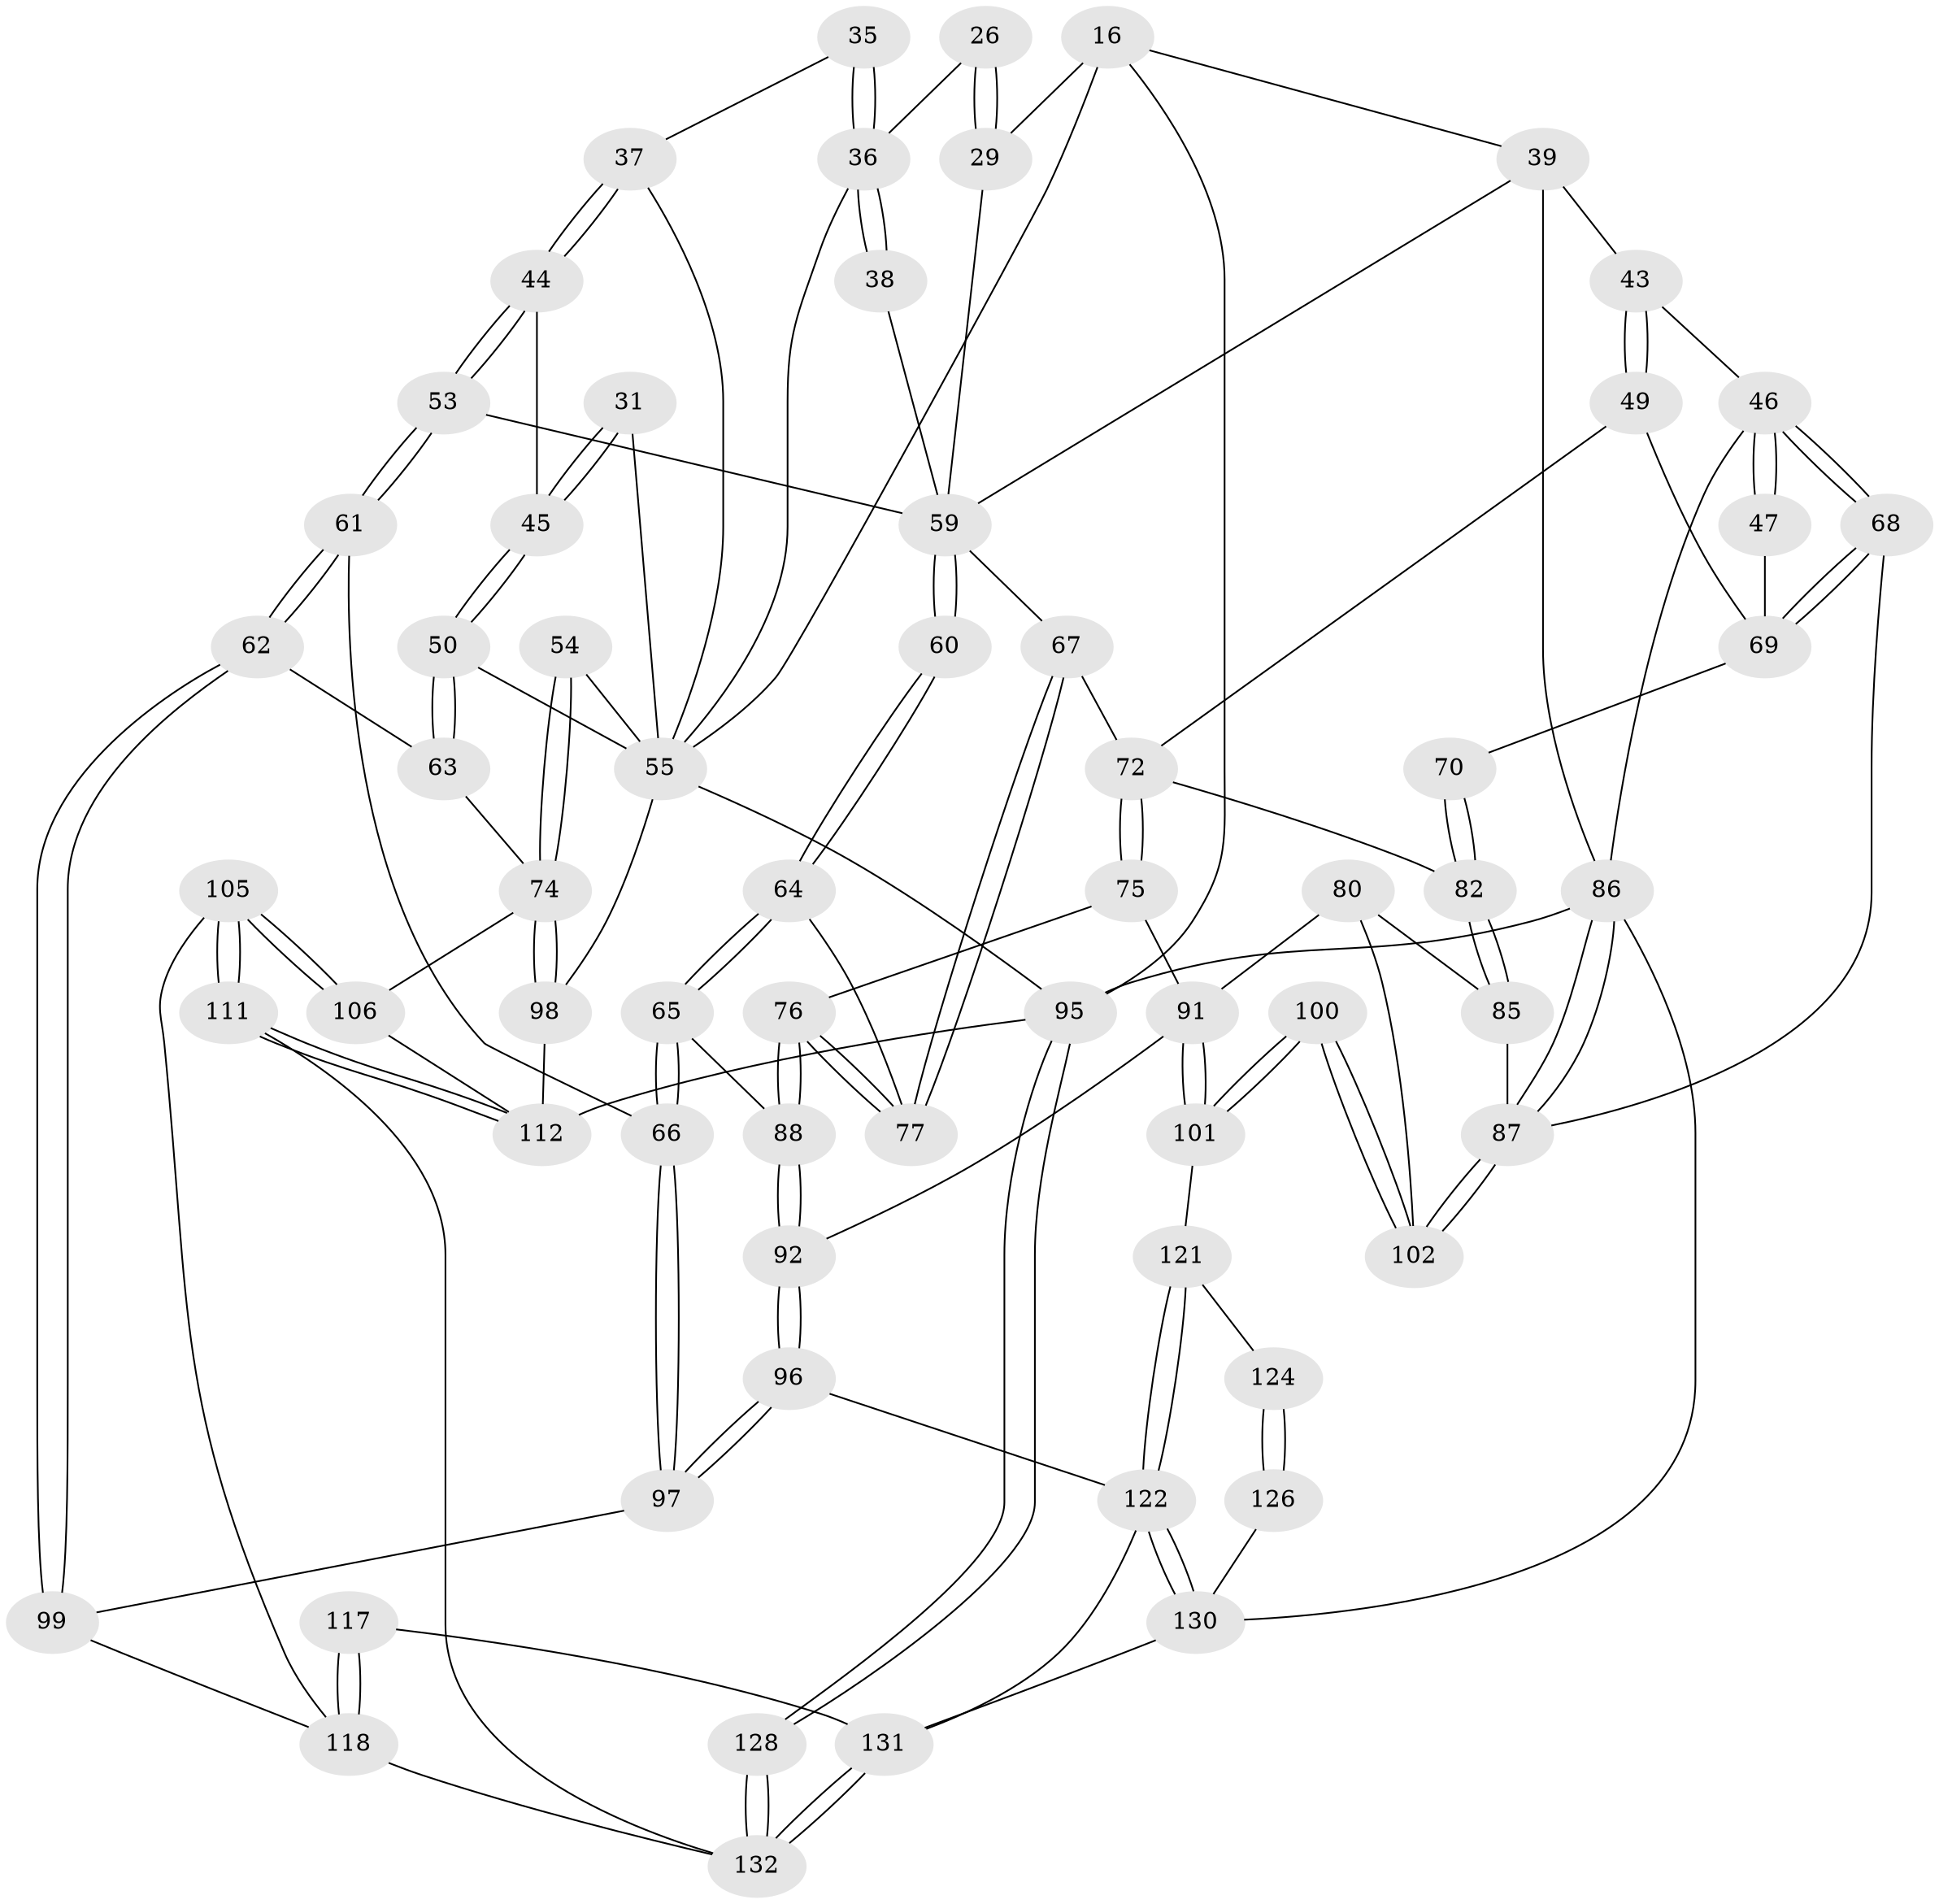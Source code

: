 // original degree distribution, {3: 0.022727272727272728, 5: 0.553030303030303, 4: 0.21212121212121213, 6: 0.21212121212121213}
// Generated by graph-tools (version 1.1) at 2025/00/03/09/25 05:00:22]
// undirected, 66 vertices, 152 edges
graph export_dot {
graph [start="1"]
  node [color=gray90,style=filled];
  16 [pos="+0.4173026625621825+0",super="+5+6+10"];
  26 [pos="+0.45904378087275594+0.01965009851560423"];
  29 [pos="+0.5504791178589031+0.19198923801027118",super="+20+21"];
  31 [pos="+0.1912139972797746+0.16668032402933097",super="+25"];
  35 [pos="+0.34464682694977467+0.18272774748925213"];
  36 [pos="+0.3546676241258061+0.1879640769813522",super="+34+28"];
  37 [pos="+0.28827713979654124+0.20008648781515764"];
  38 [pos="+0.3906392616959116+0.22262498010854054",super="+33"];
  39 [pos="+0.7271535779236932+0.2151062323653345",super="+9+8"];
  43 [pos="+0.7427743779973535+0.2164488555925536",super="+23"];
  44 [pos="+0.25903530383684803+0.2802851583374473"];
  45 [pos="+0.250068129690597+0.28199409572410505"];
  46 [pos="+1+0.2559006696629742",super="+12+11+22"];
  47 [pos="+0.9015693187136279+0.2522273973462818"];
  49 [pos="+0.8243944894073588+0.3169342049498597"];
  50 [pos="+0.1850998507223746+0.3086010141194398"];
  53 [pos="+0.3597539246708552+0.34467069566214664"];
  54 [pos="+0.0775510304101129+0.3064885612091986"];
  55 [pos="+0+0.3645777145552757",super="+14+51+30"];
  59 [pos="+0.6213996689882169+0.2947601983677491",super="+41+40+56"];
  60 [pos="+0.5494901728720729+0.3896343278320489"];
  61 [pos="+0.3707589922930171+0.48757050986876493"];
  62 [pos="+0.3149760689784925+0.5322352163590856"];
  63 [pos="+0.3006034847541585+0.5344440226391646"];
  64 [pos="+0.543643322605258+0.418889894934724"];
  65 [pos="+0.49286319473122137+0.4741005712276338"];
  66 [pos="+0.4466774920800562+0.4822339793792105"];
  67 [pos="+0.7189140461224488+0.39703281051240147",super="+58"];
  68 [pos="+1+0.36053792450341954"];
  69 [pos="+0.9964619893048791+0.4059608434679063",super="+48"];
  70 [pos="+0.9892905091008971+0.41093697727708356"];
  72 [pos="+0.8515203569344193+0.4450026363589613",super="+57"];
  74 [pos="+0.16010944795186363+0.5314475311370399",super="+73"];
  75 [pos="+0.7316917920521251+0.5114851405657491"];
  76 [pos="+0.7312840017553467+0.5109179160311625"];
  77 [pos="+0.6996717147837876+0.43828755662263125"];
  80 [pos="+0.8231204457419031+0.5962456455309237"];
  82 [pos="+0.9318772704112698+0.5346360049414481",super="+78+71"];
  85 [pos="+0.929798078666937+0.551058618743142",super="+79"];
  86 [pos="+1+1",super="+2+7"];
  87 [pos="+1+1",super="+83+84"];
  88 [pos="+0.5349467289457427+0.5160934366351984"];
  91 [pos="+0.7394043165448084+0.615595512414634",super="+81"];
  92 [pos="+0.5752023209382969+0.5757930897547526"];
  95 [pos="+0+1",super="+4"];
  96 [pos="+0.5389652523556537+0.728442449424451"];
  97 [pos="+0.5343729636767244+0.7268755761358149"];
  98 [pos="+0+0.530707663917178",super="+93"];
  99 [pos="+0.414309190492628+0.7042989627784837"];
  100 [pos="+0.9101803297810638+0.7962301501608502"];
  101 [pos="+0.7196195195283543+0.7644026660778177"];
  102 [pos="+1+0.8205070870796453",super="+89+90"];
  105 [pos="+0.19698112232415754+0.6841333051354341"];
  106 [pos="+0.21673275937835845+0.5954706089299445"];
  111 [pos="+0.06272052140746613+0.7841236119440792"];
  112 [pos="+0+0.7999010764052266",super="+94+110"];
  117 [pos="+0.3712426603211008+0.8297372550440628"];
  118 [pos="+0.3203377369344619+0.8733045435552234",super="+113+104"];
  121 [pos="+0.6172883065012889+0.9482533386439634",super="+108"];
  122 [pos="+0.5132186873573132+1",super="+115+109"];
  124 [pos="+0.6536366452694359+0.9624739606503064",super="+123"];
  126 [pos="+0.7872210022823154+1"];
  128 [pos="+0+1"];
  130 [pos="+0.44155264351561835+1",super="+125"];
  131 [pos="+0.4128934163086105+1",super="+119"];
  132 [pos="+0+1",super="+129+127+120"];
  16 -- 29 [weight=2];
  16 -- 95;
  16 -- 39;
  16 -- 55;
  26 -- 29 [weight=2];
  26 -- 29;
  26 -- 36;
  29 -- 59;
  31 -- 45;
  31 -- 45;
  31 -- 55 [weight=3];
  35 -- 36 [weight=2];
  35 -- 36;
  35 -- 37;
  36 -- 38 [weight=2];
  36 -- 38;
  36 -- 55;
  37 -- 44;
  37 -- 44;
  37 -- 55;
  38 -- 59 [weight=2];
  39 -- 43 [weight=2];
  39 -- 59;
  39 -- 86;
  43 -- 49;
  43 -- 49;
  43 -- 46;
  44 -- 45;
  44 -- 53;
  44 -- 53;
  45 -- 50;
  45 -- 50;
  46 -- 47 [weight=2];
  46 -- 47;
  46 -- 68;
  46 -- 68;
  46 -- 86 [weight=2];
  47 -- 69;
  49 -- 72;
  49 -- 69;
  50 -- 63;
  50 -- 63;
  50 -- 55;
  53 -- 61;
  53 -- 61;
  53 -- 59;
  54 -- 55 [weight=2];
  54 -- 74;
  54 -- 74;
  55 -- 98;
  55 -- 95;
  59 -- 60 [weight=2];
  59 -- 60;
  59 -- 67 [weight=2];
  60 -- 64;
  60 -- 64;
  61 -- 62;
  61 -- 62;
  61 -- 66;
  62 -- 63;
  62 -- 99;
  62 -- 99;
  63 -- 74;
  64 -- 65;
  64 -- 65;
  64 -- 77;
  65 -- 66;
  65 -- 66;
  65 -- 88;
  66 -- 97;
  66 -- 97;
  67 -- 77;
  67 -- 77;
  67 -- 72;
  68 -- 69;
  68 -- 69;
  68 -- 87;
  69 -- 70;
  70 -- 82 [weight=2];
  70 -- 82;
  72 -- 75;
  72 -- 75;
  72 -- 82;
  74 -- 98;
  74 -- 98;
  74 -- 106;
  75 -- 76;
  75 -- 91;
  76 -- 77;
  76 -- 77;
  76 -- 88;
  76 -- 88;
  80 -- 102;
  80 -- 91;
  80 -- 85;
  82 -- 85 [weight=2];
  82 -- 85;
  85 -- 87;
  86 -- 87;
  86 -- 87;
  86 -- 95 [weight=2];
  86 -- 130;
  87 -- 102 [weight=2];
  87 -- 102;
  88 -- 92;
  88 -- 92;
  91 -- 92;
  91 -- 101;
  91 -- 101;
  92 -- 96;
  92 -- 96;
  95 -- 128;
  95 -- 128;
  95 -- 112;
  96 -- 97;
  96 -- 97;
  96 -- 122;
  97 -- 99;
  98 -- 112 [weight=2];
  99 -- 118;
  100 -- 101;
  100 -- 101;
  100 -- 102 [weight=2];
  100 -- 102;
  101 -- 121;
  105 -- 106;
  105 -- 106;
  105 -- 111;
  105 -- 111;
  105 -- 118;
  106 -- 112;
  111 -- 112;
  111 -- 112;
  111 -- 132;
  117 -- 118 [weight=2];
  117 -- 118;
  117 -- 131;
  118 -- 132 [weight=2];
  121 -- 122 [weight=2];
  121 -- 122;
  121 -- 124 [weight=2];
  122 -- 130;
  122 -- 130;
  122 -- 131;
  124 -- 126 [weight=2];
  124 -- 126;
  126 -- 130;
  128 -- 132 [weight=2];
  128 -- 132;
  130 -- 131;
  131 -- 132 [weight=2];
  131 -- 132;
}
